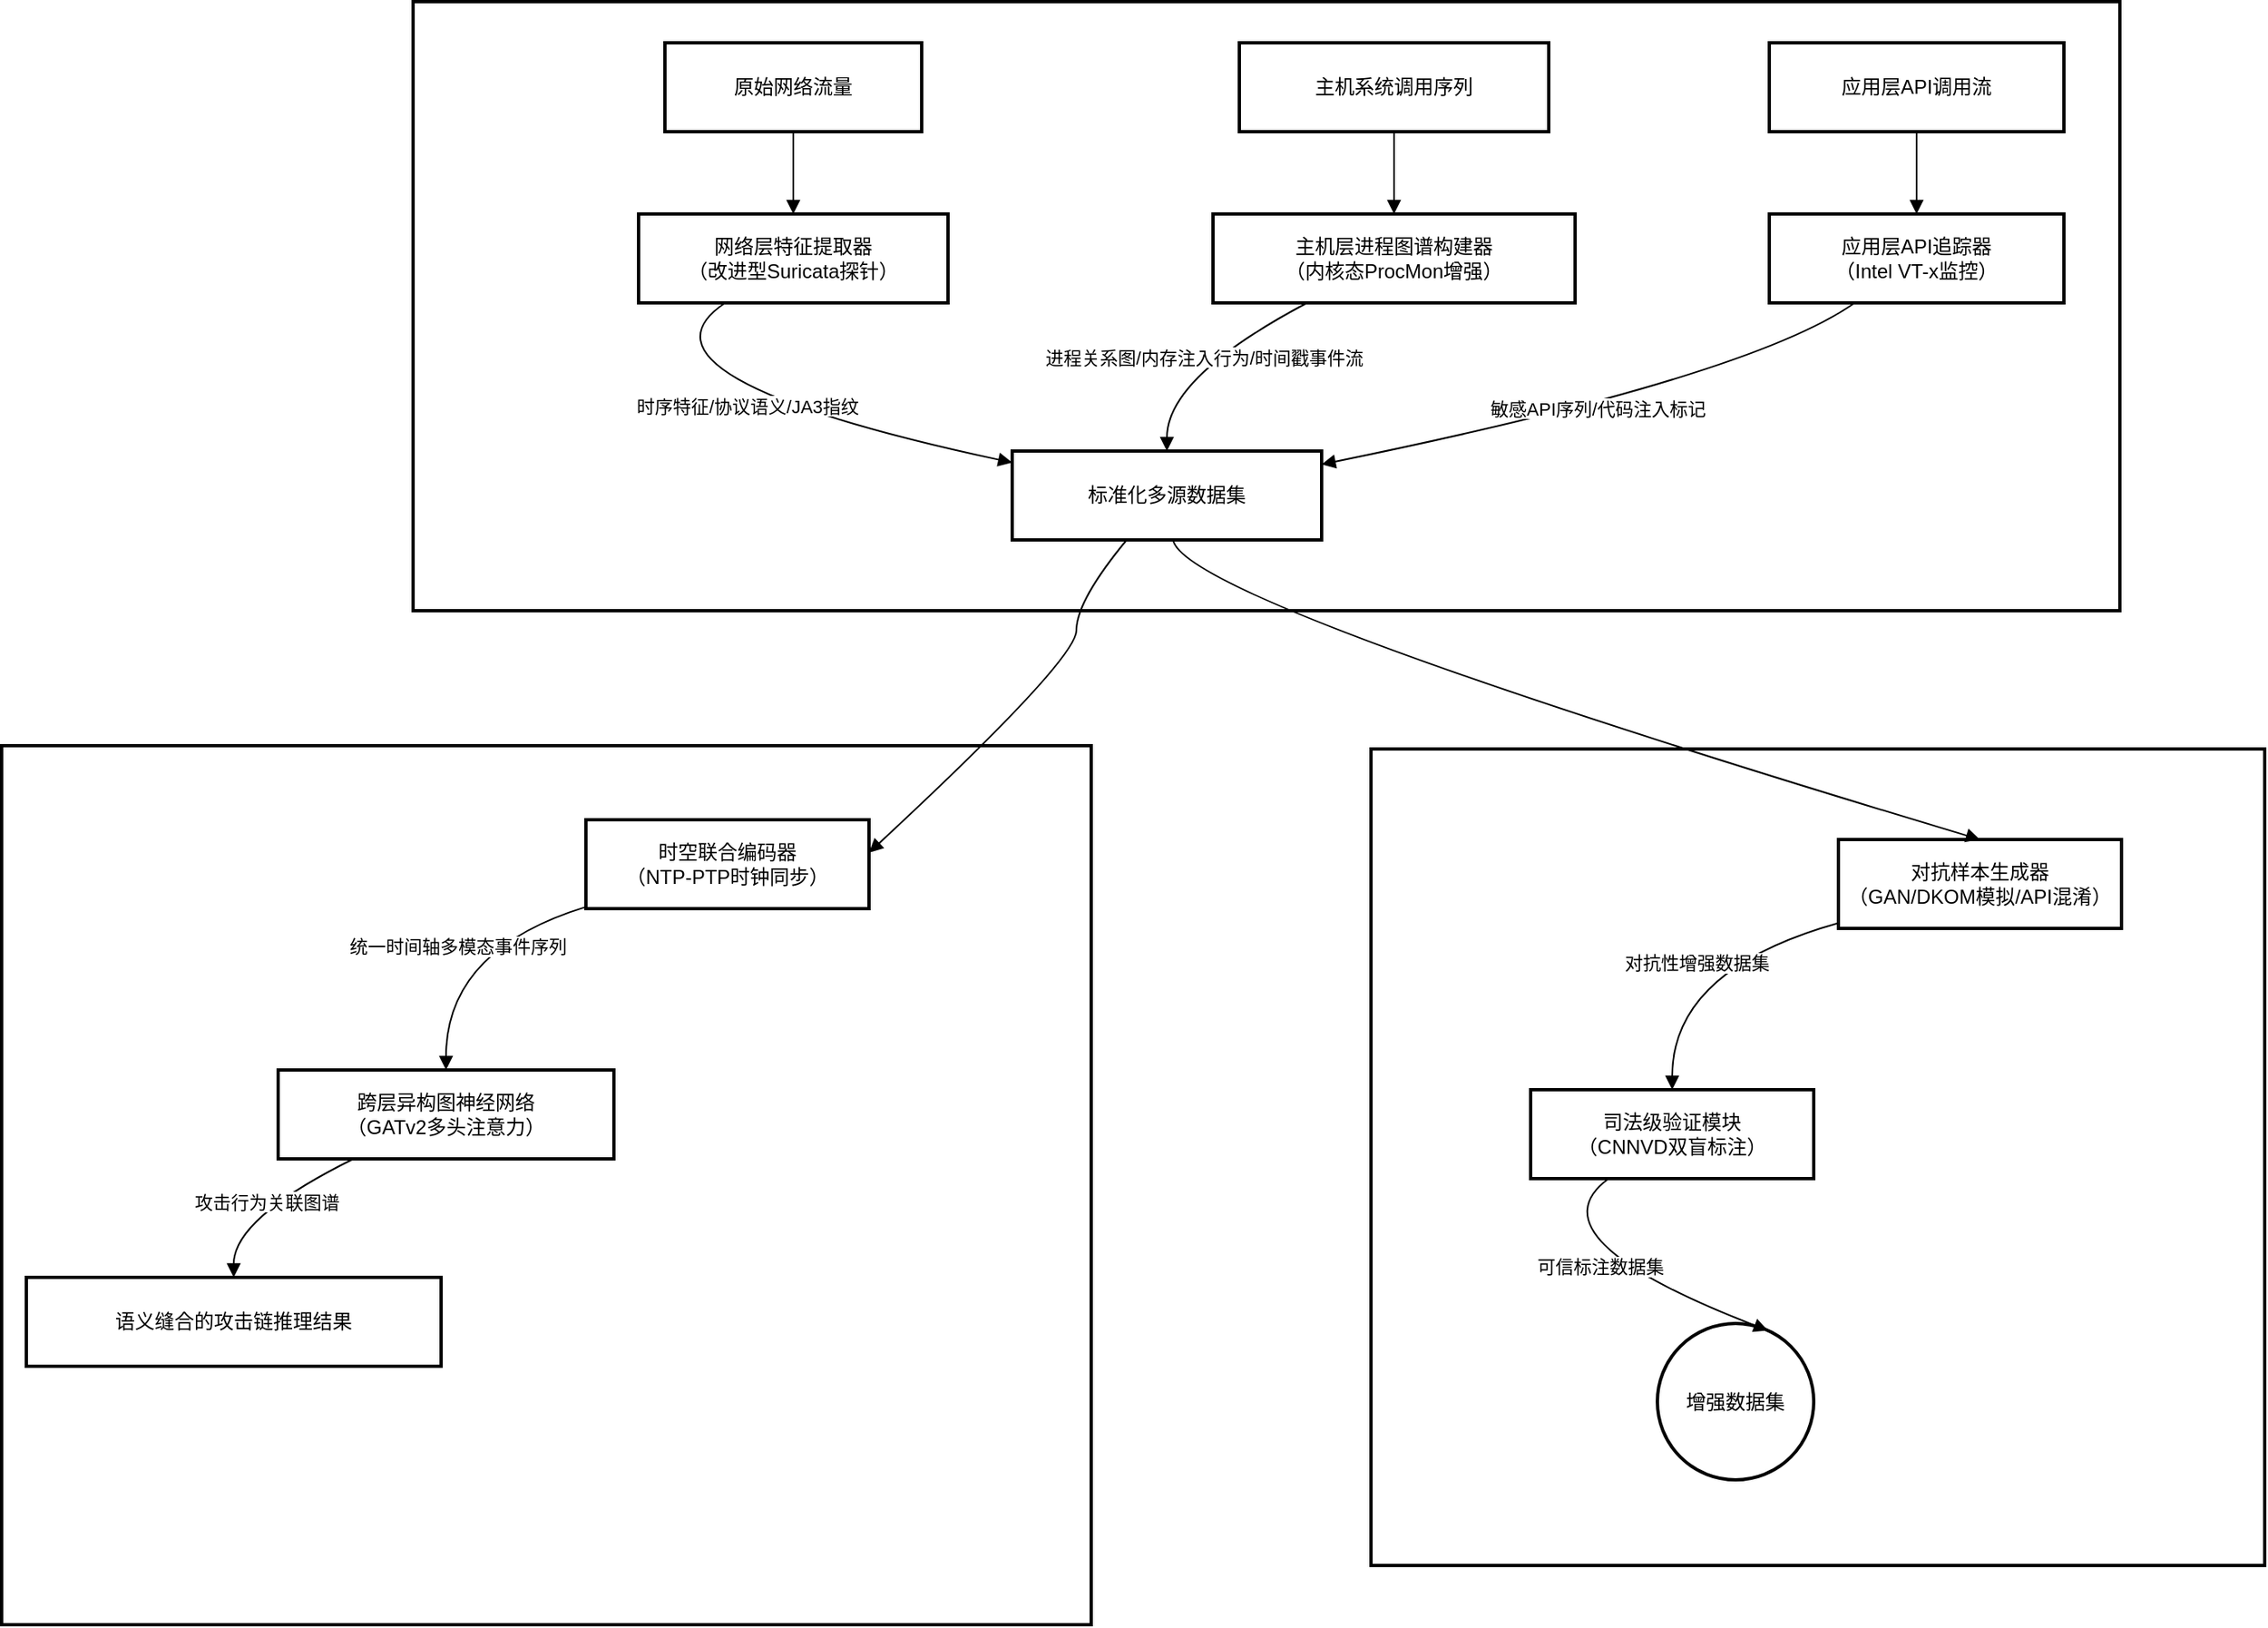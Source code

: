 <mxfile version="26.1.0">
  <diagram name="第 1 页" id="A0zR68kN7-x9ofTVkDkA">
    <mxGraphModel dx="1695" dy="1062" grid="1" gridSize="10" guides="1" tooltips="1" connect="1" arrows="1" fold="1" page="1" pageScale="1" pageWidth="827" pageHeight="1169" math="0" shadow="0">
      <root>
        <mxCell id="0" />
        <mxCell id="1" parent="0" />
        <mxCell id="xK2gMv-OVK_lQZHUOuJI-2" value="" style="whiteSpace=wrap;strokeWidth=2;" vertex="1" parent="1">
          <mxGeometry x="452" y="472" width="662" height="534" as="geometry" />
        </mxCell>
        <mxCell id="xK2gMv-OVK_lQZHUOuJI-1" value="" style="whiteSpace=wrap;strokeWidth=2;" vertex="1" parent="1">
          <mxGeometry x="1284" y="474" width="543" height="496" as="geometry" />
        </mxCell>
        <mxCell id="xK2gMv-OVK_lQZHUOuJI-3" value="" style="whiteSpace=wrap;strokeWidth=2;" vertex="1" parent="1">
          <mxGeometry x="702" y="20" width="1037" height="370" as="geometry" />
        </mxCell>
        <mxCell id="xK2gMv-OVK_lQZHUOuJI-4" value="原始网络流量" style="whiteSpace=wrap;strokeWidth=2;" vertex="1" parent="1">
          <mxGeometry x="855" y="45" width="156" height="54" as="geometry" />
        </mxCell>
        <mxCell id="xK2gMv-OVK_lQZHUOuJI-5" value="网络层特征提取器&#xa;（改进型Suricata探针）" style="whiteSpace=wrap;strokeWidth=2;" vertex="1" parent="1">
          <mxGeometry x="839" y="149" width="188" height="54" as="geometry" />
        </mxCell>
        <mxCell id="xK2gMv-OVK_lQZHUOuJI-6" value="标准化多源数据集" style="whiteSpace=wrap;strokeWidth=2;" vertex="1" parent="1">
          <mxGeometry x="1066" y="293" width="188" height="54" as="geometry" />
        </mxCell>
        <mxCell id="xK2gMv-OVK_lQZHUOuJI-7" value="主机系统调用序列" style="whiteSpace=wrap;strokeWidth=2;" vertex="1" parent="1">
          <mxGeometry x="1204" y="45" width="188" height="54" as="geometry" />
        </mxCell>
        <mxCell id="xK2gMv-OVK_lQZHUOuJI-8" value="主机层进程图谱构建器&#xa;（内核态ProcMon增强）" style="whiteSpace=wrap;strokeWidth=2;" vertex="1" parent="1">
          <mxGeometry x="1188" y="149" width="220" height="54" as="geometry" />
        </mxCell>
        <mxCell id="xK2gMv-OVK_lQZHUOuJI-9" value="应用层API调用流" style="whiteSpace=wrap;strokeWidth=2;" vertex="1" parent="1">
          <mxGeometry x="1526" y="45" width="179" height="54" as="geometry" />
        </mxCell>
        <mxCell id="xK2gMv-OVK_lQZHUOuJI-10" value="应用层API追踪器&#xa;（Intel VT-x监控）" style="whiteSpace=wrap;strokeWidth=2;" vertex="1" parent="1">
          <mxGeometry x="1526" y="149" width="179" height="54" as="geometry" />
        </mxCell>
        <mxCell id="xK2gMv-OVK_lQZHUOuJI-11" value="时空联合编码器&#xa;（NTP-PTP时钟同步）" style="whiteSpace=wrap;strokeWidth=2;" vertex="1" parent="1">
          <mxGeometry x="807" y="517" width="172" height="54" as="geometry" />
        </mxCell>
        <mxCell id="xK2gMv-OVK_lQZHUOuJI-12" value="跨层异构图神经网络&#xa;（GATv2多头注意力）" style="whiteSpace=wrap;strokeWidth=2;" vertex="1" parent="1">
          <mxGeometry x="620" y="669" width="204" height="54" as="geometry" />
        </mxCell>
        <mxCell id="xK2gMv-OVK_lQZHUOuJI-13" value="语义缝合的攻击链推理结果" style="whiteSpace=wrap;strokeWidth=2;" vertex="1" parent="1">
          <mxGeometry x="467" y="795" width="252" height="54" as="geometry" />
        </mxCell>
        <mxCell id="xK2gMv-OVK_lQZHUOuJI-14" value="对抗样本生成器&#xa;（GAN/DKOM模拟/API混淆）" style="whiteSpace=wrap;strokeWidth=2;" vertex="1" parent="1">
          <mxGeometry x="1568" y="529" width="172" height="54" as="geometry" />
        </mxCell>
        <mxCell id="xK2gMv-OVK_lQZHUOuJI-15" value="司法级验证模块&#xa;（CNNVD双盲标注）" style="whiteSpace=wrap;strokeWidth=2;" vertex="1" parent="1">
          <mxGeometry x="1381" y="681" width="172" height="54" as="geometry" />
        </mxCell>
        <mxCell id="xK2gMv-OVK_lQZHUOuJI-16" value="增强数据集" style="ellipse;aspect=fixed;strokeWidth=2;whiteSpace=wrap;" vertex="1" parent="1">
          <mxGeometry x="1458" y="823" width="95" height="95" as="geometry" />
        </mxCell>
        <mxCell id="xK2gMv-OVK_lQZHUOuJI-17" value="" style="whiteSpace=wrap;strokeWidth=2;" vertex="1" parent="1">
          <mxGeometry x="940" y="320" as="geometry" />
        </mxCell>
        <mxCell id="xK2gMv-OVK_lQZHUOuJI-18" value="" style="whiteSpace=wrap;strokeWidth=2;" vertex="1" parent="1">
          <mxGeometry x="1131" y="472" as="geometry" />
        </mxCell>
        <mxCell id="xK2gMv-OVK_lQZHUOuJI-19" value="" style="whiteSpace=wrap;strokeWidth=2;" vertex="1" parent="1">
          <mxGeometry x="1304" y="320" as="geometry" />
        </mxCell>
        <mxCell id="xK2gMv-OVK_lQZHUOuJI-20" value="" style="whiteSpace=wrap;strokeWidth=2;" vertex="1" parent="1">
          <mxGeometry x="1255" y="493" as="geometry" />
        </mxCell>
        <mxCell id="xK2gMv-OVK_lQZHUOuJI-21" value="" style="whiteSpace=wrap;strokeWidth=2;" vertex="1" parent="1">
          <mxGeometry x="1631" y="320" as="geometry" />
        </mxCell>
        <mxCell id="xK2gMv-OVK_lQZHUOuJI-22" value="" style="whiteSpace=wrap;strokeWidth=2;" vertex="1" parent="1">
          <mxGeometry x="1582" y="493" as="geometry" />
        </mxCell>
        <mxCell id="xK2gMv-OVK_lQZHUOuJI-23" value="" style="whiteSpace=wrap;strokeWidth=2;" vertex="1" parent="1">
          <mxGeometry x="981" y="696" as="geometry" />
        </mxCell>
        <mxCell id="xK2gMv-OVK_lQZHUOuJI-24" value="" style="whiteSpace=wrap;strokeWidth=2;" vertex="1" parent="1">
          <mxGeometry x="999" y="822" as="geometry" />
        </mxCell>
        <mxCell id="xK2gMv-OVK_lQZHUOuJI-25" value="" style="whiteSpace=wrap;strokeWidth=2;" vertex="1" parent="1">
          <mxGeometry x="769" y="822" as="geometry" />
        </mxCell>
        <mxCell id="xK2gMv-OVK_lQZHUOuJI-26" value="" style="whiteSpace=wrap;strokeWidth=2;" vertex="1" parent="1">
          <mxGeometry x="769" y="974" as="geometry" />
        </mxCell>
        <mxCell id="xK2gMv-OVK_lQZHUOuJI-27" value="" style="whiteSpace=wrap;strokeWidth=2;" vertex="1" parent="1">
          <mxGeometry x="1655" y="708" as="geometry" />
        </mxCell>
        <mxCell id="xK2gMv-OVK_lQZHUOuJI-28" value="" style="whiteSpace=wrap;strokeWidth=2;" vertex="1" parent="1">
          <mxGeometry x="1710" y="855" as="geometry" />
        </mxCell>
        <mxCell id="xK2gMv-OVK_lQZHUOuJI-29" value="" style="whiteSpace=wrap;strokeWidth=2;" vertex="1" parent="1">
          <mxGeometry x="1467" y="855" as="geometry" />
        </mxCell>
        <mxCell id="xK2gMv-OVK_lQZHUOuJI-30" value="" style="whiteSpace=wrap;strokeWidth=2;" vertex="1" parent="1">
          <mxGeometry x="1506" y="975" as="geometry" />
        </mxCell>
        <mxCell id="xK2gMv-OVK_lQZHUOuJI-31" value="" style="curved=1;startArrow=none;endArrow=block;exitX=0.5;exitY=1;entryX=0.5;entryY=0;rounded=0;" edge="1" parent="1" source="xK2gMv-OVK_lQZHUOuJI-4" target="xK2gMv-OVK_lQZHUOuJI-5">
          <mxGeometry relative="1" as="geometry">
            <Array as="points" />
          </mxGeometry>
        </mxCell>
        <mxCell id="xK2gMv-OVK_lQZHUOuJI-32" value="时序特征/协议语义/JA3指纹" style="curved=1;startArrow=none;endArrow=block;exitX=0.28;exitY=1;entryX=0;entryY=0.13;rounded=0;" edge="1" parent="1" source="xK2gMv-OVK_lQZHUOuJI-5" target="xK2gMv-OVK_lQZHUOuJI-6">
          <mxGeometry relative="1" as="geometry">
            <Array as="points">
              <mxPoint x="824" y="248" />
            </Array>
          </mxGeometry>
        </mxCell>
        <mxCell id="xK2gMv-OVK_lQZHUOuJI-33" value="" style="curved=1;startArrow=none;endArrow=block;exitX=0.5;exitY=1;entryX=0.5;entryY=0;rounded=0;" edge="1" parent="1" source="xK2gMv-OVK_lQZHUOuJI-7" target="xK2gMv-OVK_lQZHUOuJI-8">
          <mxGeometry relative="1" as="geometry">
            <Array as="points" />
          </mxGeometry>
        </mxCell>
        <mxCell id="xK2gMv-OVK_lQZHUOuJI-34" value="进程关系图/内存注入行为/时间戳事件流" style="curved=1;startArrow=none;endArrow=block;exitX=0.26;exitY=1;entryX=0.5;entryY=0;rounded=0;" edge="1" parent="1" source="xK2gMv-OVK_lQZHUOuJI-8" target="xK2gMv-OVK_lQZHUOuJI-6">
          <mxGeometry relative="1" as="geometry">
            <Array as="points">
              <mxPoint x="1160" y="248" />
            </Array>
          </mxGeometry>
        </mxCell>
        <mxCell id="xK2gMv-OVK_lQZHUOuJI-35" value="" style="curved=1;startArrow=none;endArrow=block;exitX=0.5;exitY=1;entryX=0.5;entryY=0;rounded=0;" edge="1" parent="1" source="xK2gMv-OVK_lQZHUOuJI-9" target="xK2gMv-OVK_lQZHUOuJI-10">
          <mxGeometry relative="1" as="geometry">
            <Array as="points" />
          </mxGeometry>
        </mxCell>
        <mxCell id="xK2gMv-OVK_lQZHUOuJI-36" value="敏感API序列/代码注入标记" style="curved=1;startArrow=none;endArrow=block;exitX=0.29;exitY=1;entryX=1;entryY=0.15;rounded=0;" edge="1" parent="1" source="xK2gMv-OVK_lQZHUOuJI-10" target="xK2gMv-OVK_lQZHUOuJI-6">
          <mxGeometry relative="1" as="geometry">
            <Array as="points">
              <mxPoint x="1514" y="248" />
            </Array>
          </mxGeometry>
        </mxCell>
        <mxCell id="xK2gMv-OVK_lQZHUOuJI-46" value="" style="curved=1;startArrow=none;endArrow=block;exitX=0.37;exitY=1;entryX=1;entryY=0.37;rounded=0;" edge="1" parent="1" source="xK2gMv-OVK_lQZHUOuJI-6" target="xK2gMv-OVK_lQZHUOuJI-11">
          <mxGeometry relative="1" as="geometry">
            <Array as="points">
              <mxPoint x="1105" y="384" />
              <mxPoint x="1105" y="420" />
            </Array>
          </mxGeometry>
        </mxCell>
        <mxCell id="xK2gMv-OVK_lQZHUOuJI-47" value="统一时间轴多模态事件序列" style="curved=1;startArrow=none;endArrow=block;exitX=0;exitY=0.98;entryX=0.5;entryY=-0.01;rounded=0;" edge="1" parent="1" source="xK2gMv-OVK_lQZHUOuJI-11" target="xK2gMv-OVK_lQZHUOuJI-12">
          <mxGeometry relative="1" as="geometry">
            <Array as="points">
              <mxPoint x="722" y="596" />
            </Array>
          </mxGeometry>
        </mxCell>
        <mxCell id="xK2gMv-OVK_lQZHUOuJI-48" value="攻击行为关联图谱" style="curved=1;startArrow=none;endArrow=block;exitX=0.23;exitY=0.99;entryX=0.5;entryY=0;rounded=0;" edge="1" parent="1" source="xK2gMv-OVK_lQZHUOuJI-12" target="xK2gMv-OVK_lQZHUOuJI-13">
          <mxGeometry relative="1" as="geometry">
            <Array as="points">
              <mxPoint x="593" y="759" />
            </Array>
          </mxGeometry>
        </mxCell>
        <mxCell id="xK2gMv-OVK_lQZHUOuJI-56" value="" style="curved=1;startArrow=none;endArrow=block;exitX=0.52;exitY=1;entryX=0.5;entryY=0;rounded=0;" edge="1" parent="1" source="xK2gMv-OVK_lQZHUOuJI-6" target="xK2gMv-OVK_lQZHUOuJI-14">
          <mxGeometry relative="1" as="geometry">
            <Array as="points">
              <mxPoint x="1170" y="384" />
            </Array>
          </mxGeometry>
        </mxCell>
        <mxCell id="xK2gMv-OVK_lQZHUOuJI-57" value="对抗性增强数据集" style="curved=1;startArrow=none;endArrow=block;exitX=0;exitY=0.94;entryX=0.5;entryY=-0.01;rounded=0;" edge="1" parent="1" source="xK2gMv-OVK_lQZHUOuJI-14" target="xK2gMv-OVK_lQZHUOuJI-15">
          <mxGeometry relative="1" as="geometry">
            <Array as="points">
              <mxPoint x="1467" y="608" />
            </Array>
          </mxGeometry>
        </mxCell>
        <mxCell id="xK2gMv-OVK_lQZHUOuJI-58" value="可信标注数据集" style="curved=1;startArrow=none;endArrow=block;exitX=0.28;exitY=0.99;entryX=0.73;entryY=0;rounded=0;" edge="1" parent="1" source="xK2gMv-OVK_lQZHUOuJI-15" target="xK2gMv-OVK_lQZHUOuJI-16">
          <mxGeometry relative="1" as="geometry">
            <Array as="points">
              <mxPoint x="1379" y="771" />
            </Array>
          </mxGeometry>
        </mxCell>
      </root>
    </mxGraphModel>
  </diagram>
</mxfile>
